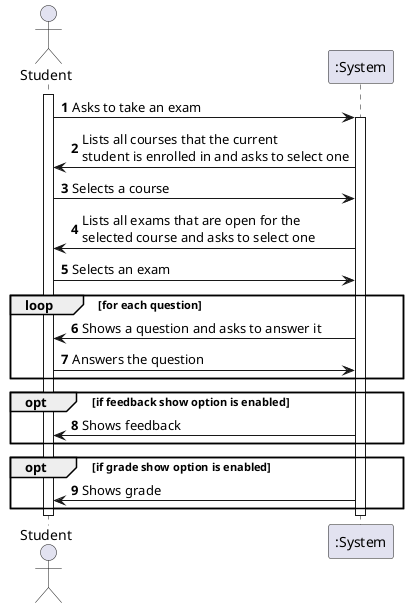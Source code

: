 @startuml US2004_SSD
autonumber

actor "Student" as student
participant ":System" as system

activate student

student -> system : Asks to take an exam

activate system

system -> student : Lists all courses that the current\nstudent is enrolled in and asks to select one
student -> system : Selects a course

system -> student : Lists all exams that are open for the\nselected course and asks to select one
student -> system : Selects an exam

loop for each question
  system -> student : Shows a question and asks to answer it
  student -> system : Answers the question
end loop

opt if feedback show option is enabled
  system -> student : Shows feedback
end opt
opt if grade show option is enabled
  system -> student : Shows grade
end opt

deactivate system
deactivate student

@enduml
